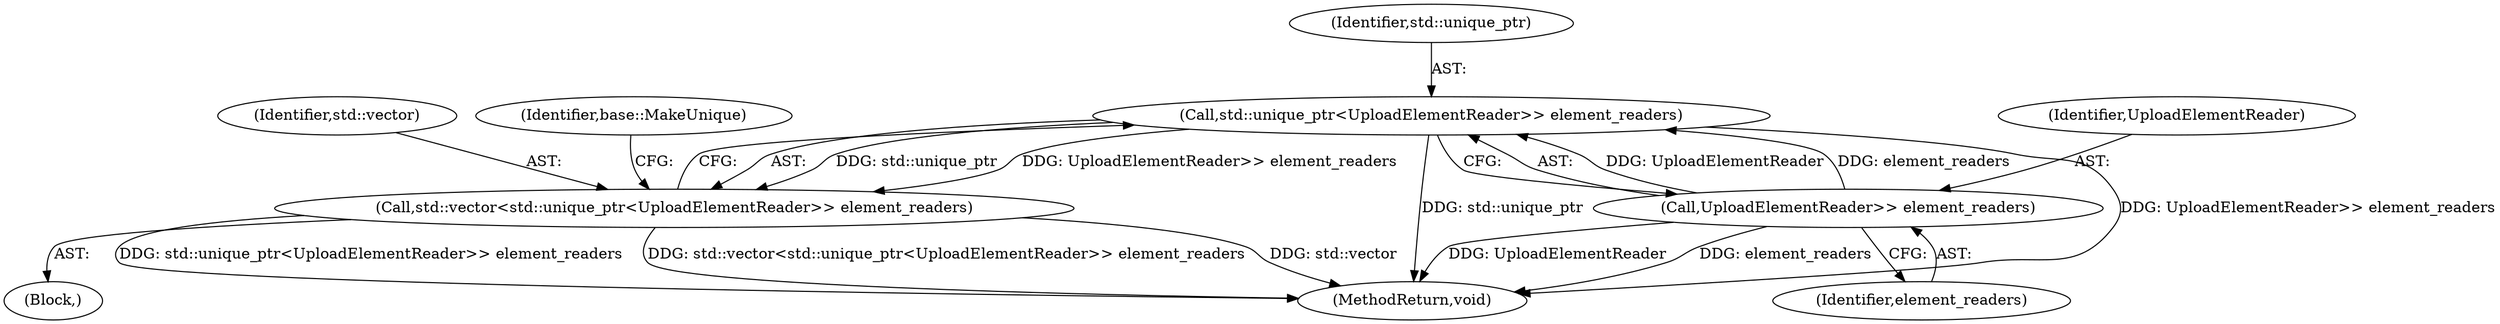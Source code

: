 digraph "0_Chrome_0579ed631fb37de5704b54ed2ee466bf29630ad0_0@API" {
"1000107" [label="(Call,std::unique_ptr<UploadElementReader>> element_readers)"];
"1000109" [label="(Call,UploadElementReader>> element_readers)"];
"1000105" [label="(Call,std::vector<std::unique_ptr<UploadElementReader>> element_readers)"];
"1000107" [label="(Call,std::unique_ptr<UploadElementReader>> element_readers)"];
"1000108" [label="(Identifier,std::unique_ptr)"];
"1000110" [label="(Identifier,UploadElementReader)"];
"1000109" [label="(Call,UploadElementReader>> element_readers)"];
"1000148" [label="(MethodReturn,void)"];
"1000111" [label="(Identifier,element_readers)"];
"1000104" [label="(Block,)"];
"1000106" [label="(Identifier,std::vector)"];
"1000105" [label="(Call,std::vector<std::unique_ptr<UploadElementReader>> element_readers)"];
"1000114" [label="(Identifier,base::MakeUnique)"];
"1000107" -> "1000105"  [label="AST: "];
"1000107" -> "1000109"  [label="CFG: "];
"1000108" -> "1000107"  [label="AST: "];
"1000109" -> "1000107"  [label="AST: "];
"1000105" -> "1000107"  [label="CFG: "];
"1000107" -> "1000148"  [label="DDG: std::unique_ptr"];
"1000107" -> "1000148"  [label="DDG: UploadElementReader>> element_readers"];
"1000107" -> "1000105"  [label="DDG: std::unique_ptr"];
"1000107" -> "1000105"  [label="DDG: UploadElementReader>> element_readers"];
"1000109" -> "1000107"  [label="DDG: UploadElementReader"];
"1000109" -> "1000107"  [label="DDG: element_readers"];
"1000109" -> "1000111"  [label="CFG: "];
"1000110" -> "1000109"  [label="AST: "];
"1000111" -> "1000109"  [label="AST: "];
"1000109" -> "1000148"  [label="DDG: UploadElementReader"];
"1000109" -> "1000148"  [label="DDG: element_readers"];
"1000105" -> "1000104"  [label="AST: "];
"1000106" -> "1000105"  [label="AST: "];
"1000114" -> "1000105"  [label="CFG: "];
"1000105" -> "1000148"  [label="DDG: std::unique_ptr<UploadElementReader>> element_readers"];
"1000105" -> "1000148"  [label="DDG: std::vector<std::unique_ptr<UploadElementReader>> element_readers"];
"1000105" -> "1000148"  [label="DDG: std::vector"];
}
